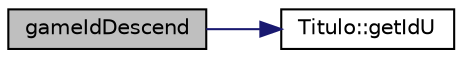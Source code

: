 digraph "gameIdDescend"
{
  edge [fontname="Helvetica",fontsize="10",labelfontname="Helvetica",labelfontsize="10"];
  node [fontname="Helvetica",fontsize="10",shape=record];
  rankdir="LR";
  Node13 [label="gameIdDescend",height=0.2,width=0.4,color="black", fillcolor="grey75", style="filled", fontcolor="black"];
  Node13 -> Node14 [color="midnightblue",fontsize="10",style="solid",fontname="Helvetica"];
  Node14 [label="Titulo::getIdU",height=0.2,width=0.4,color="black", fillcolor="white", style="filled",URL="$class_titulo.html#af8fed6503c1c528ac3bfdbb182fce0b6",tooltip="Permite obter o identificador do titulo. "];
}
